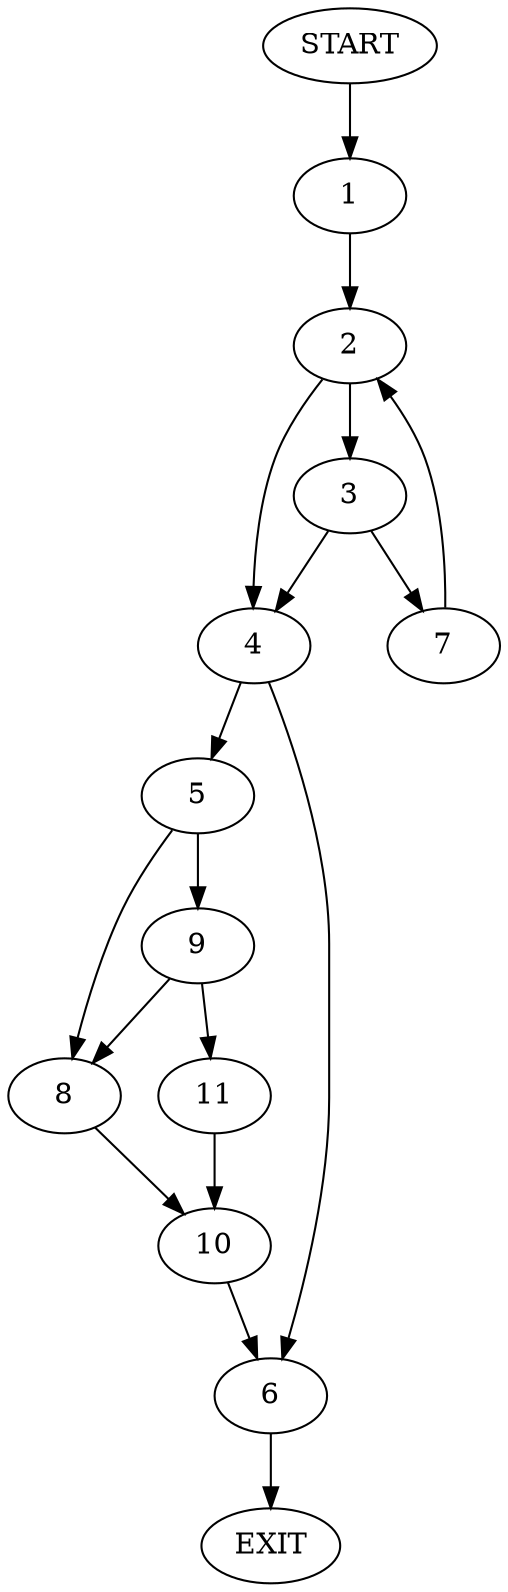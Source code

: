 digraph {
0 [label="START"];
1;
2;
3;
4;
5;
6;
7;
8;
9;
10;
11;
12 [label="EXIT"];
0 -> 1;
1 -> 2;
2 -> 3;
2 -> 4;
4 -> 5;
4 -> 6;
3 -> 7;
3 -> 4;
7 -> 2;
5 -> 8;
5 -> 9;
6 -> 12;
8 -> 10;
9 -> 8;
9 -> 11;
11 -> 10;
10 -> 6;
}